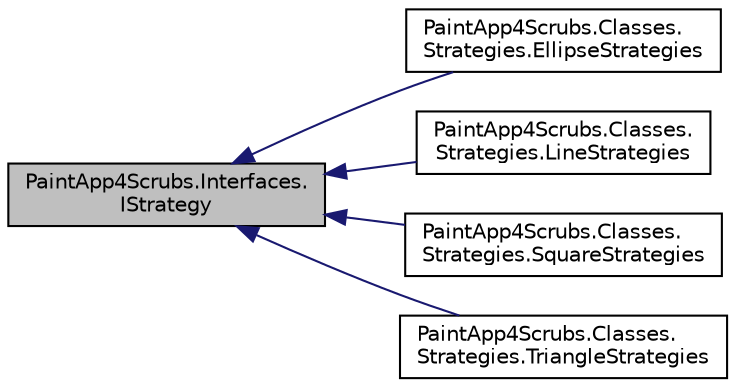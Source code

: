digraph "PaintApp4Scrubs.Interfaces.IStrategy"
{
 // LATEX_PDF_SIZE
  edge [fontname="Helvetica",fontsize="10",labelfontname="Helvetica",labelfontsize="10"];
  node [fontname="Helvetica",fontsize="10",shape=record];
  rankdir="LR";
  Node1 [label="PaintApp4Scrubs.Interfaces.\lIStrategy",height=0.2,width=0.4,color="black", fillcolor="grey75", style="filled", fontcolor="black",tooltip="the strategy interface /summary>"];
  Node1 -> Node2 [dir="back",color="midnightblue",fontsize="10",style="solid",fontname="Helvetica"];
  Node2 [label="PaintApp4Scrubs.Classes.\lStrategies.EllipseStrategies",height=0.2,width=0.4,color="black", fillcolor="white", style="filled",URL="$class_paint_app4_scrubs_1_1_classes_1_1_strategies_1_1_ellipse_strategies.html",tooltip="the strategy of The Ellipse Shape"];
  Node1 -> Node3 [dir="back",color="midnightblue",fontsize="10",style="solid",fontname="Helvetica"];
  Node3 [label="PaintApp4Scrubs.Classes.\lStrategies.LineStrategies",height=0.2,width=0.4,color="black", fillcolor="white", style="filled",URL="$class_paint_app4_scrubs_1_1_classes_1_1_strategies_1_1_line_strategies.html",tooltip="the strategy for the line"];
  Node1 -> Node4 [dir="back",color="midnightblue",fontsize="10",style="solid",fontname="Helvetica"];
  Node4 [label="PaintApp4Scrubs.Classes.\lStrategies.SquareStrategies",height=0.2,width=0.4,color="black", fillcolor="white", style="filled",URL="$class_paint_app4_scrubs_1_1_classes_1_1_strategies_1_1_square_strategies.html",tooltip="the square strategies"];
  Node1 -> Node5 [dir="back",color="midnightblue",fontsize="10",style="solid",fontname="Helvetica"];
  Node5 [label="PaintApp4Scrubs.Classes.\lStrategies.TriangleStrategies",height=0.2,width=0.4,color="black", fillcolor="white", style="filled",URL="$class_paint_app4_scrubs_1_1_classes_1_1_strategies_1_1_triangle_strategies.html",tooltip="triangle strategies"];
}
